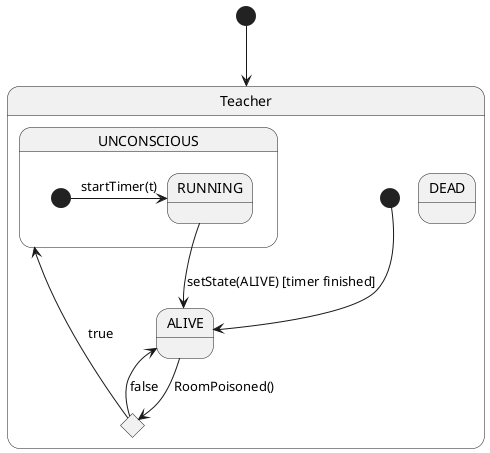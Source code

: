 @startuml teacher_states

[*] --> Teacher
state Teacher {

    state c3 <<choice>>
    state DEAD 
    state ALIVE
state UNCONSCIOUS {
        [*] -> RUNNING : startTimer(t)
    }
    [*] --> ALIVE
    ALIVE -> c3 : RoomPoisoned()
    c3 --> ALIVE : false
    c3 --> UNCONSCIOUS : true
    RUNNING --> ALIVE: setState(ALIVE) [timer finished]    
}

@enduml